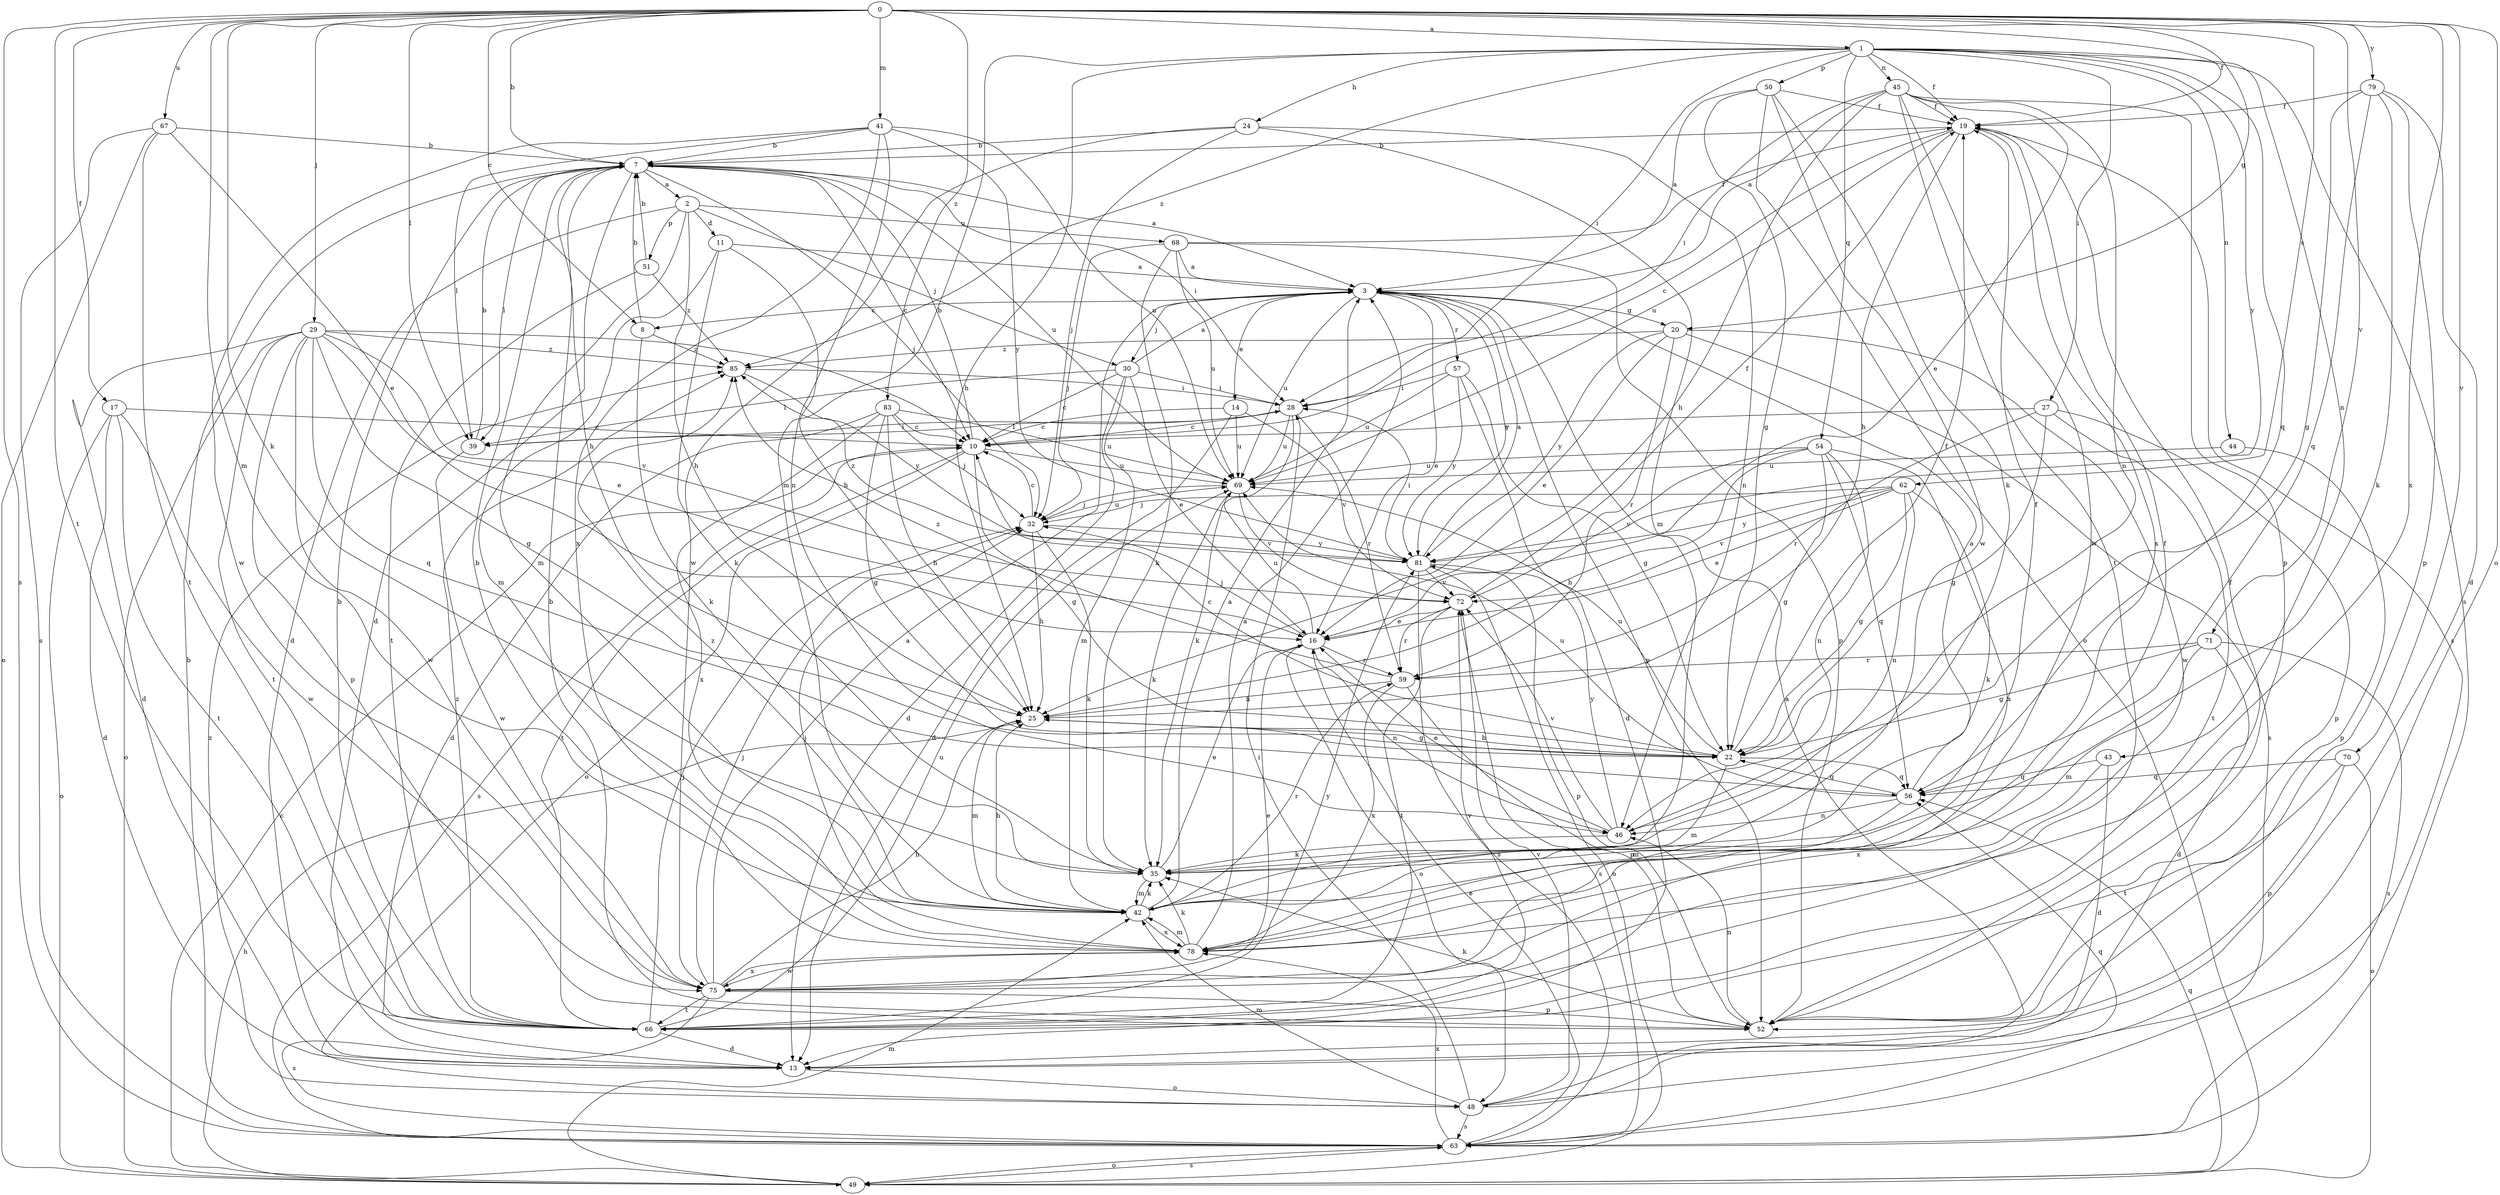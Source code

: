 strict digraph  {
0;
1;
2;
3;
7;
8;
10;
11;
13;
14;
16;
17;
19;
20;
22;
24;
25;
27;
28;
29;
30;
32;
35;
39;
41;
42;
43;
44;
45;
46;
48;
49;
50;
51;
52;
54;
56;
57;
59;
62;
63;
66;
67;
68;
69;
70;
71;
72;
75;
78;
79;
81;
83;
85;
0 -> 1  [label=a];
0 -> 7  [label=b];
0 -> 8  [label=c];
0 -> 17  [label=f];
0 -> 19  [label=f];
0 -> 20  [label=g];
0 -> 29  [label=j];
0 -> 35  [label=k];
0 -> 39  [label=l];
0 -> 41  [label=m];
0 -> 42  [label=m];
0 -> 48  [label=o];
0 -> 62  [label=s];
0 -> 63  [label=s];
0 -> 66  [label=t];
0 -> 67  [label=u];
0 -> 70  [label=v];
0 -> 71  [label=v];
0 -> 78  [label=x];
0 -> 79  [label=y];
0 -> 83  [label=z];
1 -> 19  [label=f];
1 -> 24  [label=h];
1 -> 25  [label=h];
1 -> 27  [label=i];
1 -> 28  [label=i];
1 -> 42  [label=m];
1 -> 43  [label=n];
1 -> 44  [label=n];
1 -> 45  [label=n];
1 -> 50  [label=p];
1 -> 54  [label=q];
1 -> 56  [label=q];
1 -> 63  [label=s];
1 -> 81  [label=y];
1 -> 85  [label=z];
2 -> 11  [label=d];
2 -> 13  [label=d];
2 -> 25  [label=h];
2 -> 30  [label=j];
2 -> 42  [label=m];
2 -> 51  [label=p];
2 -> 68  [label=u];
3 -> 8  [label=c];
3 -> 14  [label=e];
3 -> 16  [label=e];
3 -> 20  [label=g];
3 -> 30  [label=j];
3 -> 52  [label=p];
3 -> 57  [label=r];
3 -> 69  [label=u];
3 -> 81  [label=y];
7 -> 2  [label=a];
7 -> 3  [label=a];
7 -> 10  [label=c];
7 -> 13  [label=d];
7 -> 25  [label=h];
7 -> 28  [label=i];
7 -> 32  [label=j];
7 -> 39  [label=l];
7 -> 69  [label=u];
8 -> 7  [label=b];
8 -> 35  [label=k];
8 -> 85  [label=z];
10 -> 7  [label=b];
10 -> 22  [label=g];
10 -> 48  [label=o];
10 -> 63  [label=s];
10 -> 66  [label=t];
10 -> 69  [label=u];
11 -> 3  [label=a];
11 -> 25  [label=h];
11 -> 35  [label=k];
11 -> 42  [label=m];
13 -> 48  [label=o];
14 -> 10  [label=c];
14 -> 13  [label=d];
14 -> 69  [label=u];
14 -> 72  [label=v];
16 -> 32  [label=j];
16 -> 46  [label=n];
16 -> 48  [label=o];
16 -> 59  [label=r];
16 -> 69  [label=u];
17 -> 10  [label=c];
17 -> 13  [label=d];
17 -> 49  [label=o];
17 -> 66  [label=t];
17 -> 75  [label=w];
19 -> 7  [label=b];
19 -> 10  [label=c];
19 -> 25  [label=h];
19 -> 63  [label=s];
19 -> 69  [label=u];
19 -> 78  [label=x];
20 -> 16  [label=e];
20 -> 59  [label=r];
20 -> 63  [label=s];
20 -> 75  [label=w];
20 -> 81  [label=y];
20 -> 85  [label=z];
22 -> 10  [label=c];
22 -> 19  [label=f];
22 -> 25  [label=h];
22 -> 42  [label=m];
22 -> 56  [label=q];
22 -> 69  [label=u];
24 -> 7  [label=b];
24 -> 32  [label=j];
24 -> 42  [label=m];
24 -> 46  [label=n];
24 -> 75  [label=w];
25 -> 22  [label=g];
25 -> 42  [label=m];
27 -> 10  [label=c];
27 -> 22  [label=g];
27 -> 52  [label=p];
27 -> 59  [label=r];
27 -> 66  [label=t];
28 -> 10  [label=c];
28 -> 35  [label=k];
28 -> 39  [label=l];
28 -> 59  [label=r];
28 -> 69  [label=u];
29 -> 10  [label=c];
29 -> 13  [label=d];
29 -> 16  [label=e];
29 -> 22  [label=g];
29 -> 49  [label=o];
29 -> 52  [label=p];
29 -> 56  [label=q];
29 -> 66  [label=t];
29 -> 72  [label=v];
29 -> 75  [label=w];
29 -> 85  [label=z];
30 -> 3  [label=a];
30 -> 10  [label=c];
30 -> 13  [label=d];
30 -> 16  [label=e];
30 -> 28  [label=i];
30 -> 39  [label=l];
30 -> 42  [label=m];
32 -> 10  [label=c];
32 -> 25  [label=h];
32 -> 35  [label=k];
32 -> 69  [label=u];
32 -> 81  [label=y];
35 -> 16  [label=e];
35 -> 19  [label=f];
35 -> 42  [label=m];
39 -> 7  [label=b];
39 -> 28  [label=i];
39 -> 75  [label=w];
41 -> 7  [label=b];
41 -> 39  [label=l];
41 -> 46  [label=n];
41 -> 69  [label=u];
41 -> 75  [label=w];
41 -> 78  [label=x];
41 -> 81  [label=y];
42 -> 3  [label=a];
42 -> 25  [label=h];
42 -> 35  [label=k];
42 -> 59  [label=r];
42 -> 78  [label=x];
42 -> 85  [label=z];
43 -> 13  [label=d];
43 -> 56  [label=q];
43 -> 78  [label=x];
44 -> 52  [label=p];
44 -> 69  [label=u];
45 -> 3  [label=a];
45 -> 16  [label=e];
45 -> 19  [label=f];
45 -> 25  [label=h];
45 -> 28  [label=i];
45 -> 46  [label=n];
45 -> 52  [label=p];
45 -> 66  [label=t];
45 -> 75  [label=w];
46 -> 16  [label=e];
46 -> 35  [label=k];
46 -> 72  [label=v];
46 -> 81  [label=y];
48 -> 3  [label=a];
48 -> 28  [label=i];
48 -> 42  [label=m];
48 -> 56  [label=q];
48 -> 63  [label=s];
48 -> 72  [label=v];
48 -> 85  [label=z];
49 -> 10  [label=c];
49 -> 25  [label=h];
49 -> 42  [label=m];
49 -> 56  [label=q];
49 -> 63  [label=s];
50 -> 3  [label=a];
50 -> 19  [label=f];
50 -> 22  [label=g];
50 -> 35  [label=k];
50 -> 49  [label=o];
50 -> 75  [label=w];
51 -> 7  [label=b];
51 -> 66  [label=t];
51 -> 85  [label=z];
52 -> 7  [label=b];
52 -> 19  [label=f];
52 -> 35  [label=k];
52 -> 46  [label=n];
54 -> 22  [label=g];
54 -> 25  [label=h];
54 -> 46  [label=n];
54 -> 56  [label=q];
54 -> 69  [label=u];
54 -> 72  [label=v];
54 -> 78  [label=x];
56 -> 3  [label=a];
56 -> 22  [label=g];
56 -> 42  [label=m];
56 -> 46  [label=n];
56 -> 69  [label=u];
57 -> 13  [label=d];
57 -> 22  [label=g];
57 -> 28  [label=i];
57 -> 69  [label=u];
57 -> 81  [label=y];
59 -> 25  [label=h];
59 -> 52  [label=p];
59 -> 78  [label=x];
59 -> 85  [label=z];
62 -> 16  [label=e];
62 -> 22  [label=g];
62 -> 32  [label=j];
62 -> 35  [label=k];
62 -> 46  [label=n];
62 -> 72  [label=v];
62 -> 81  [label=y];
63 -> 7  [label=b];
63 -> 16  [label=e];
63 -> 49  [label=o];
63 -> 78  [label=x];
66 -> 7  [label=b];
66 -> 13  [label=d];
66 -> 32  [label=j];
66 -> 69  [label=u];
66 -> 72  [label=v];
66 -> 81  [label=y];
66 -> 85  [label=z];
67 -> 7  [label=b];
67 -> 16  [label=e];
67 -> 49  [label=o];
67 -> 63  [label=s];
67 -> 66  [label=t];
68 -> 3  [label=a];
68 -> 19  [label=f];
68 -> 32  [label=j];
68 -> 35  [label=k];
68 -> 52  [label=p];
68 -> 69  [label=u];
69 -> 32  [label=j];
69 -> 35  [label=k];
69 -> 72  [label=v];
70 -> 49  [label=o];
70 -> 52  [label=p];
70 -> 56  [label=q];
70 -> 66  [label=t];
71 -> 13  [label=d];
71 -> 22  [label=g];
71 -> 42  [label=m];
71 -> 59  [label=r];
71 -> 63  [label=s];
72 -> 16  [label=e];
72 -> 19  [label=f];
72 -> 59  [label=r];
72 -> 63  [label=s];
72 -> 66  [label=t];
75 -> 3  [label=a];
75 -> 16  [label=e];
75 -> 25  [label=h];
75 -> 32  [label=j];
75 -> 52  [label=p];
75 -> 63  [label=s];
75 -> 66  [label=t];
75 -> 78  [label=x];
78 -> 3  [label=a];
78 -> 7  [label=b];
78 -> 19  [label=f];
78 -> 32  [label=j];
78 -> 35  [label=k];
78 -> 42  [label=m];
78 -> 75  [label=w];
79 -> 13  [label=d];
79 -> 19  [label=f];
79 -> 22  [label=g];
79 -> 35  [label=k];
79 -> 52  [label=p];
79 -> 56  [label=q];
81 -> 3  [label=a];
81 -> 28  [label=i];
81 -> 49  [label=o];
81 -> 52  [label=p];
81 -> 63  [label=s];
81 -> 72  [label=v];
81 -> 85  [label=z];
83 -> 10  [label=c];
83 -> 13  [label=d];
83 -> 22  [label=g];
83 -> 25  [label=h];
83 -> 32  [label=j];
83 -> 69  [label=u];
83 -> 78  [label=x];
85 -> 28  [label=i];
85 -> 81  [label=y];
}
